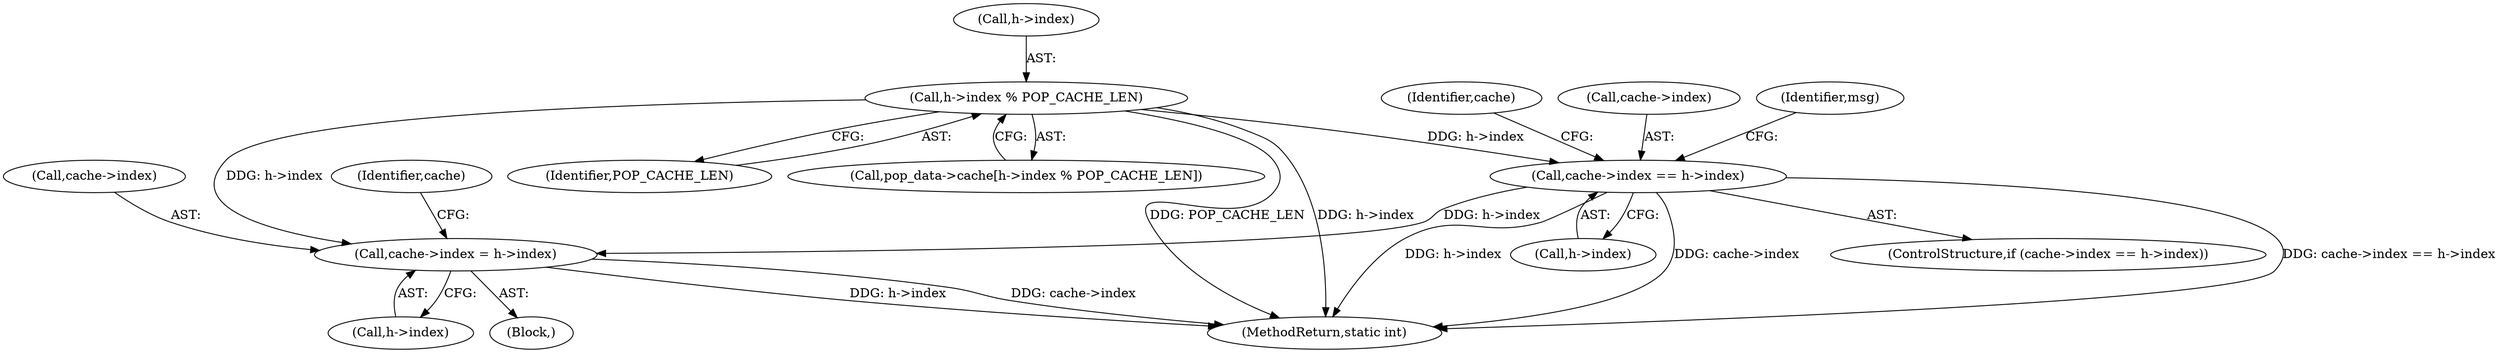 digraph "0_neomutt_9bfab35522301794483f8f9ed60820bdec9be59e_2@pointer" {
"1000183" [label="(Call,cache->index == h->index)"];
"1000172" [label="(Call,h->index % POP_CACHE_LEN)"];
"1000384" [label="(Call,cache->index = h->index)"];
"1000541" [label="(MethodReturn,static int)"];
"1000383" [label="(Block,)"];
"1000393" [label="(Identifier,cache)"];
"1000183" [label="(Call,cache->index == h->index)"];
"1000173" [label="(Call,h->index)"];
"1000168" [label="(Call,pop_data->cache[h->index % POP_CACHE_LEN])"];
"1000176" [label="(Identifier,POP_CACHE_LEN)"];
"1000193" [label="(Identifier,msg)"];
"1000385" [label="(Call,cache->index)"];
"1000388" [label="(Call,h->index)"];
"1000182" [label="(ControlStructure,if (cache->index == h->index))"];
"1000172" [label="(Call,h->index % POP_CACHE_LEN)"];
"1000217" [label="(Identifier,cache)"];
"1000384" [label="(Call,cache->index = h->index)"];
"1000187" [label="(Call,h->index)"];
"1000184" [label="(Call,cache->index)"];
"1000183" -> "1000182"  [label="AST: "];
"1000183" -> "1000187"  [label="CFG: "];
"1000184" -> "1000183"  [label="AST: "];
"1000187" -> "1000183"  [label="AST: "];
"1000193" -> "1000183"  [label="CFG: "];
"1000217" -> "1000183"  [label="CFG: "];
"1000183" -> "1000541"  [label="DDG: h->index"];
"1000183" -> "1000541"  [label="DDG: cache->index"];
"1000183" -> "1000541"  [label="DDG: cache->index == h->index"];
"1000172" -> "1000183"  [label="DDG: h->index"];
"1000183" -> "1000384"  [label="DDG: h->index"];
"1000172" -> "1000168"  [label="AST: "];
"1000172" -> "1000176"  [label="CFG: "];
"1000173" -> "1000172"  [label="AST: "];
"1000176" -> "1000172"  [label="AST: "];
"1000168" -> "1000172"  [label="CFG: "];
"1000172" -> "1000541"  [label="DDG: POP_CACHE_LEN"];
"1000172" -> "1000541"  [label="DDG: h->index"];
"1000172" -> "1000384"  [label="DDG: h->index"];
"1000384" -> "1000383"  [label="AST: "];
"1000384" -> "1000388"  [label="CFG: "];
"1000385" -> "1000384"  [label="AST: "];
"1000388" -> "1000384"  [label="AST: "];
"1000393" -> "1000384"  [label="CFG: "];
"1000384" -> "1000541"  [label="DDG: h->index"];
"1000384" -> "1000541"  [label="DDG: cache->index"];
}
